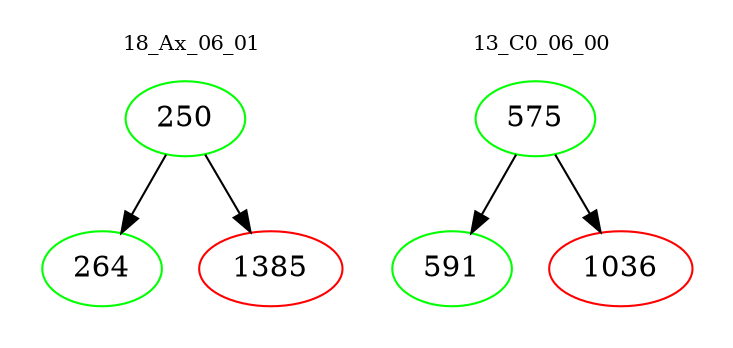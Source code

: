 digraph{
subgraph cluster_0 {
color = white
label = "18_Ax_06_01";
fontsize=10;
T0_250 [label="250", color="green"]
T0_250 -> T0_264 [color="black"]
T0_264 [label="264", color="green"]
T0_250 -> T0_1385 [color="black"]
T0_1385 [label="1385", color="red"]
}
subgraph cluster_1 {
color = white
label = "13_C0_06_00";
fontsize=10;
T1_575 [label="575", color="green"]
T1_575 -> T1_591 [color="black"]
T1_591 [label="591", color="green"]
T1_575 -> T1_1036 [color="black"]
T1_1036 [label="1036", color="red"]
}
}
